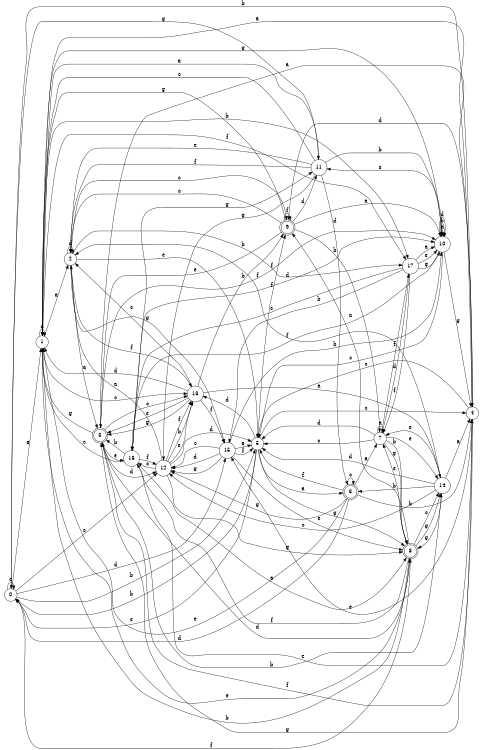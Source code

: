 digraph n15_9 {
__start0 [label="" shape="none"];

rankdir=LR;
size="8,5";

s0 [style="filled", color="black", fillcolor="white" shape="circle", label="0"];
s1 [style="filled", color="black", fillcolor="white" shape="circle", label="1"];
s2 [style="filled", color="black", fillcolor="white" shape="circle", label="2"];
s3 [style="rounded,filled", color="black", fillcolor="white" shape="doublecircle", label="3"];
s4 [style="filled", color="black", fillcolor="white" shape="circle", label="4"];
s5 [style="filled", color="black", fillcolor="white" shape="circle", label="5"];
s6 [style="rounded,filled", color="black", fillcolor="white" shape="doublecircle", label="6"];
s7 [style="filled", color="black", fillcolor="white" shape="circle", label="7"];
s8 [style="rounded,filled", color="black", fillcolor="white" shape="doublecircle", label="8"];
s9 [style="rounded,filled", color="black", fillcolor="white" shape="doublecircle", label="9"];
s10 [style="filled", color="black", fillcolor="white" shape="circle", label="10"];
s11 [style="filled", color="black", fillcolor="white" shape="circle", label="11"];
s12 [style="filled", color="black", fillcolor="white" shape="circle", label="12"];
s13 [style="filled", color="black", fillcolor="white" shape="circle", label="13"];
s14 [style="filled", color="black", fillcolor="white" shape="circle", label="14"];
s15 [style="filled", color="black", fillcolor="white" shape="circle", label="15"];
s16 [style="filled", color="black", fillcolor="white" shape="circle", label="16"];
s17 [style="filled", color="black", fillcolor="white" shape="circle", label="17"];
s0 -> s1 [label="a"];
s0 -> s5 [label="b"];
s0 -> s12 [label="c"];
s0 -> s15 [label="d"];
s0 -> s0 [label="e"];
s0 -> s8 [label="f"];
s0 -> s11 [label="g"];
s1 -> s2 [label="a"];
s1 -> s17 [label="b"];
s1 -> s13 [label="c"];
s1 -> s1 [label="d"];
s1 -> s8 [label="e"];
s1 -> s17 [label="f"];
s1 -> s10 [label="g"];
s2 -> s3 [label="a"];
s2 -> s17 [label="b"];
s2 -> s9 [label="c"];
s2 -> s2 [label="d"];
s2 -> s5 [label="e"];
s2 -> s13 [label="f"];
s2 -> s15 [label="g"];
s3 -> s4 [label="a"];
s3 -> s14 [label="b"];
s3 -> s13 [label="c"];
s3 -> s12 [label="d"];
s3 -> s16 [label="e"];
s3 -> s10 [label="f"];
s3 -> s1 [label="g"];
s4 -> s1 [label="a"];
s4 -> s0 [label="b"];
s4 -> s5 [label="c"];
s4 -> s9 [label="d"];
s4 -> s15 [label="e"];
s4 -> s3 [label="f"];
s4 -> s3 [label="g"];
s5 -> s6 [label="a"];
s5 -> s0 [label="b"];
s5 -> s4 [label="c"];
s5 -> s13 [label="d"];
s5 -> s0 [label="e"];
s5 -> s9 [label="f"];
s5 -> s8 [label="g"];
s6 -> s7 [label="a"];
s6 -> s4 [label="b"];
s6 -> s6 [label="c"];
s6 -> s0 [label="d"];
s6 -> s1 [label="e"];
s6 -> s5 [label="f"];
s6 -> s12 [label="g"];
s7 -> s7 [label="a"];
s7 -> s8 [label="b"];
s7 -> s5 [label="c"];
s7 -> s5 [label="d"];
s7 -> s14 [label="e"];
s7 -> s17 [label="f"];
s7 -> s8 [label="g"];
s8 -> s9 [label="a"];
s8 -> s1 [label="b"];
s8 -> s14 [label="c"];
s8 -> s3 [label="d"];
s8 -> s7 [label="e"];
s8 -> s16 [label="f"];
s8 -> s14 [label="g"];
s9 -> s10 [label="a"];
s9 -> s7 [label="b"];
s9 -> s2 [label="c"];
s9 -> s11 [label="d"];
s9 -> s3 [label="e"];
s9 -> s9 [label="f"];
s9 -> s1 [label="g"];
s10 -> s10 [label="a"];
s10 -> s10 [label="b"];
s10 -> s5 [label="c"];
s10 -> s10 [label="d"];
s10 -> s11 [label="e"];
s10 -> s16 [label="f"];
s10 -> s4 [label="g"];
s11 -> s1 [label="a"];
s11 -> s10 [label="b"];
s11 -> s1 [label="c"];
s11 -> s6 [label="d"];
s11 -> s2 [label="e"];
s11 -> s2 [label="f"];
s11 -> s12 [label="g"];
s12 -> s2 [label="a"];
s12 -> s13 [label="b"];
s12 -> s16 [label="c"];
s12 -> s5 [label="d"];
s12 -> s13 [label="e"];
s12 -> s13 [label="f"];
s12 -> s8 [label="g"];
s13 -> s14 [label="a"];
s13 -> s9 [label="b"];
s13 -> s2 [label="c"];
s13 -> s1 [label="d"];
s13 -> s3 [label="e"];
s13 -> s15 [label="f"];
s13 -> s3 [label="g"];
s14 -> s4 [label="a"];
s14 -> s6 [label="b"];
s14 -> s12 [label="c"];
s14 -> s5 [label="d"];
s14 -> s7 [label="e"];
s14 -> s2 [label="f"];
s14 -> s8 [label="g"];
s15 -> s5 [label="a"];
s15 -> s10 [label="b"];
s15 -> s12 [label="c"];
s15 -> s12 [label="d"];
s15 -> s8 [label="e"];
s15 -> s5 [label="f"];
s15 -> s12 [label="g"];
s16 -> s8 [label="a"];
s16 -> s3 [label="b"];
s16 -> s1 [label="c"];
s16 -> s10 [label="d"];
s16 -> s4 [label="e"];
s16 -> s12 [label="f"];
s16 -> s11 [label="g"];
s17 -> s10 [label="a"];
s17 -> s15 [label="b"];
s17 -> s16 [label="c"];
s17 -> s7 [label="d"];
s17 -> s10 [label="e"];
s17 -> s7 [label="f"];
s17 -> s10 [label="g"];

}